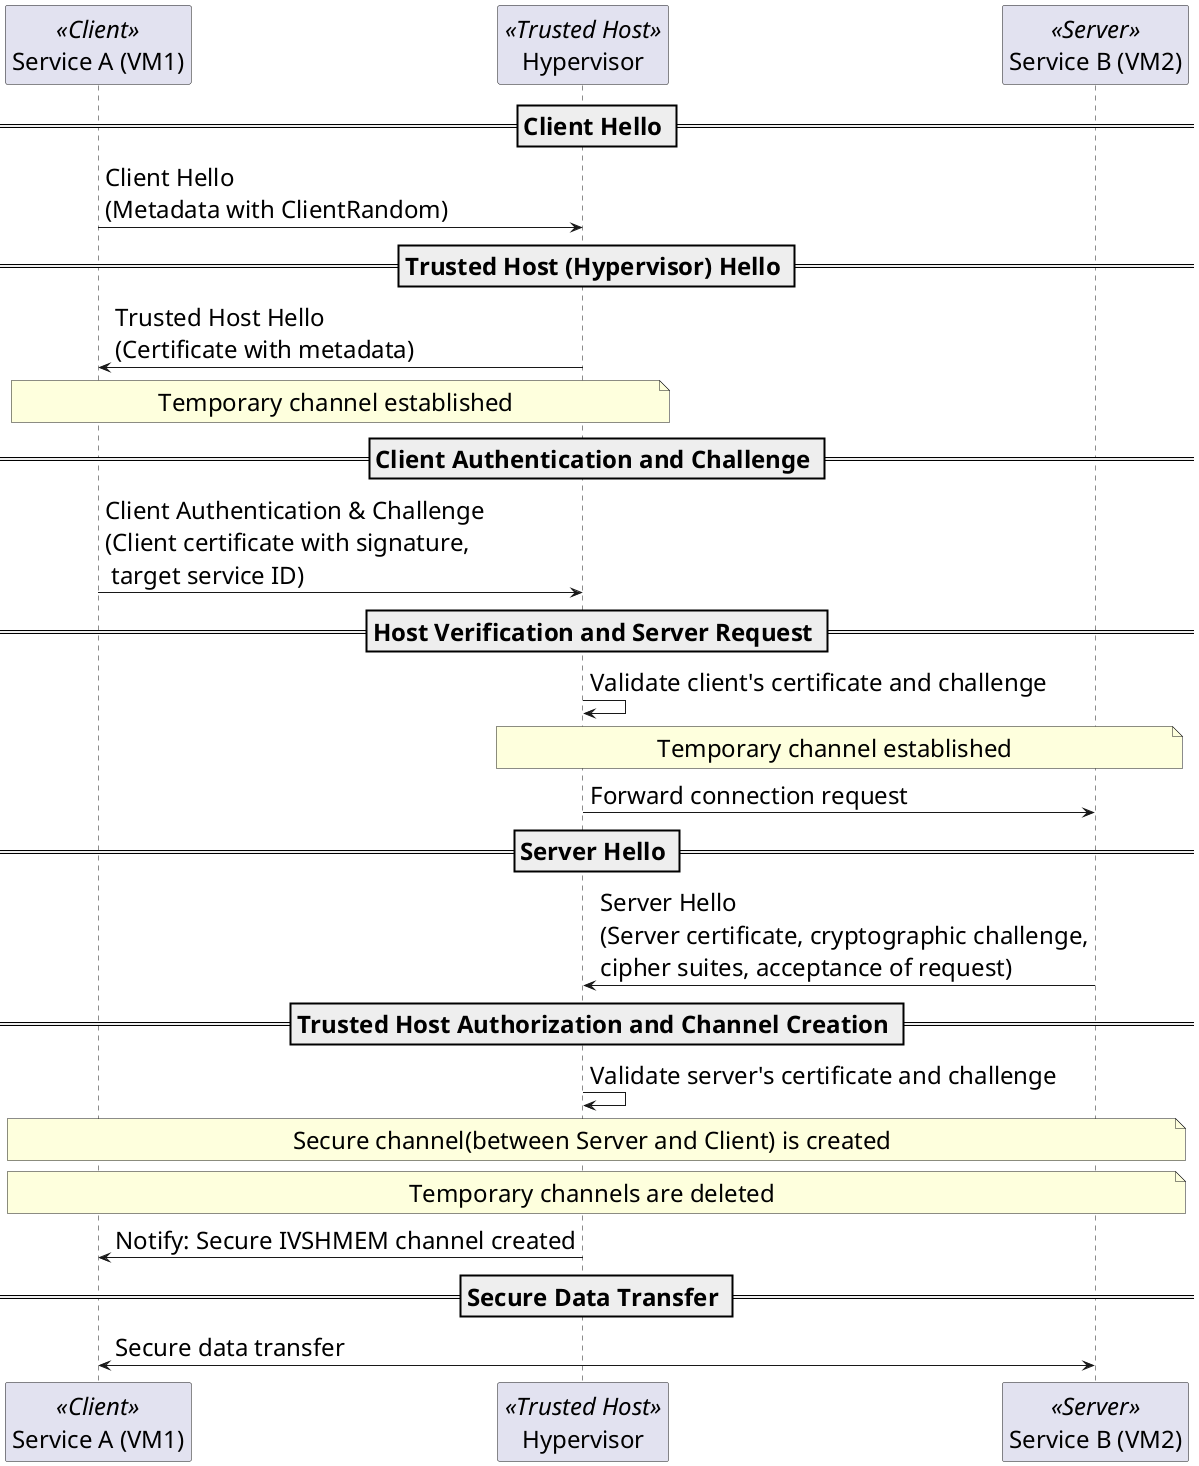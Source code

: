 @startuml Channel Protocol

skinparam participantStyle rectangle
skinparam defaultFontSize 24

skinparam horizontalPadding  4
skinparam verticalPadding    2



participant "Service A (VM1)" as Client <<Client>>
participant "Hypervisor" as Host <<Trusted Host>>
participant "Service B (VM2)" as Server <<Server>>


== Client Hello ==
Client -> Host : Client Hello\n(Metadata with ClientRandom)

== Trusted Host (Hypervisor) Hello ==
Host -> Client : Trusted Host Hello\n(Certificate with metadata)
note over Client,Host: Temporary channel established

== Client Authentication and Challenge ==
Client -> Host : Client Authentication & Challenge\n(Client certificate with signature,\n target service ID)

== Host Verification and Server Request ==
Host -> Host : Validate client's certificate and challenge
note over Host,Server: Temporary channel established
Host -> Server : Forward connection request

== Server Hello ==
Server -> Host : Server Hello\n(Server certificate, cryptographic challenge,\ncipher suites, acceptance of request)

== Trusted Host Authorization and Channel Creation ==
Host -> Host : Validate server's certificate and challenge
note over Client,Server: Secure channel(between Server and Client) is created
note over Client,Server: Temporary channels are deleted
Host -> Client : Notify: Secure IVSHMEM channel created

' == Session Key Negotiation (Optional, Only for higher security) ==
' Client -> Server : Exchange shared secret
' Server -> Client : Acknowledge key exchange

== Secure Data Transfer ==
Client <-> Server : Secure data transfer


@enduml
